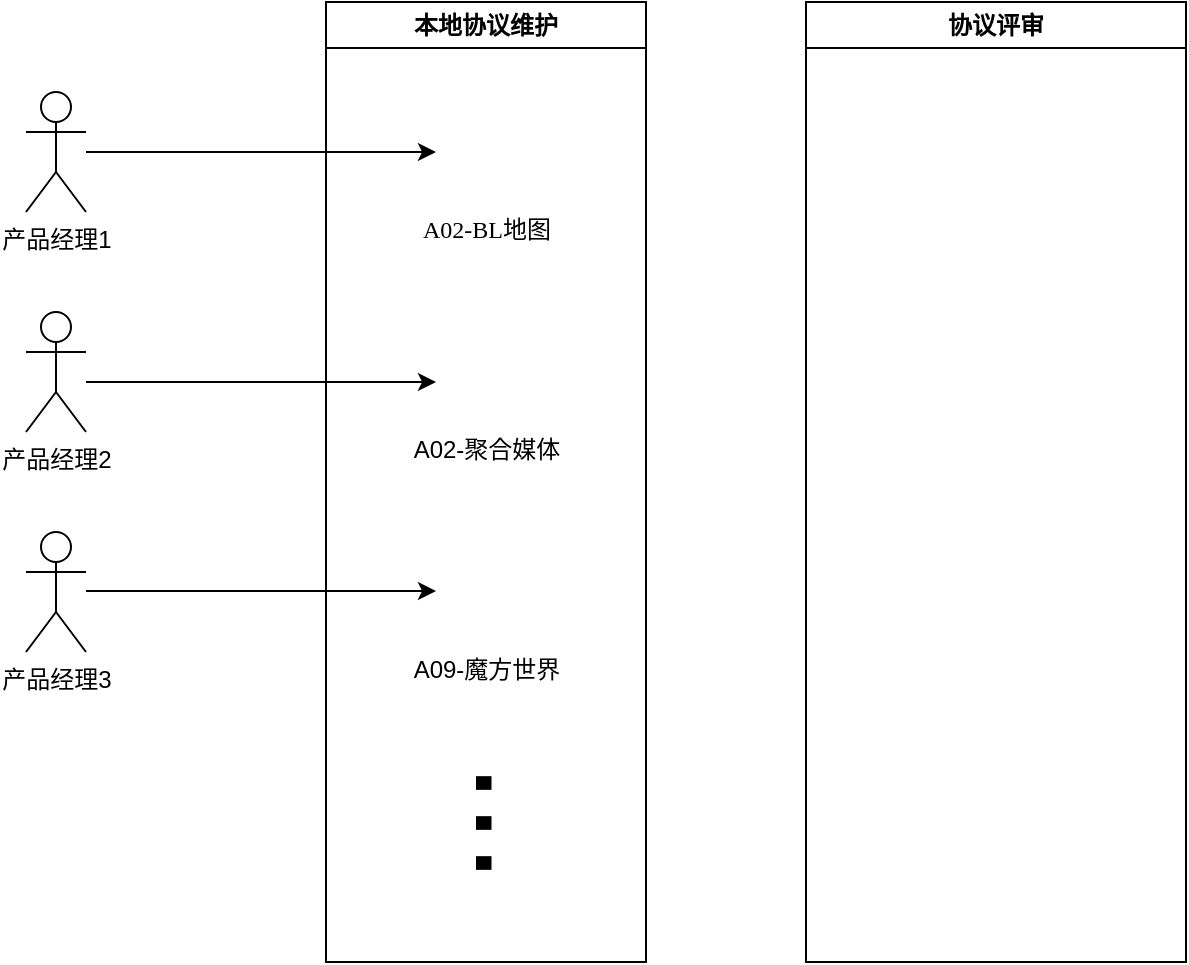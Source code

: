 <mxfile version="24.4.13" type="github">
  <diagram name="第 1 页" id="HvGfLWF3ODSFRQjWF75y">
    <mxGraphModel dx="1877" dy="611" grid="1" gridSize="10" guides="1" tooltips="1" connect="1" arrows="1" fold="1" page="1" pageScale="1" pageWidth="827" pageHeight="1169" math="0" shadow="0">
      <root>
        <mxCell id="0" />
        <mxCell id="1" parent="0" />
        <mxCell id="LW0XuWXyoTBpuvE3GQ-T-1" value="&lt;font face=&quot;Verdana&quot;&gt;A02-BL地图&lt;/font&gt;" style="shape=image;html=1;verticalAlign=top;verticalLabelPosition=bottom;labelBackgroundColor=#ffffff;imageAspect=0;aspect=fixed;image=https://cdn3.iconfinder.com/data/icons/document-icons-2/30/647702-excel-128.png" vertex="1" parent="1">
          <mxGeometry x="45" y="210" width="50" height="50" as="geometry" />
        </mxCell>
        <mxCell id="LW0XuWXyoTBpuvE3GQ-T-3" value="A02-聚合媒体" style="shape=image;html=1;verticalAlign=top;verticalLabelPosition=bottom;labelBackgroundColor=#ffffff;imageAspect=0;aspect=fixed;image=https://cdn3.iconfinder.com/data/icons/document-icons-2/30/647702-excel-128.png" vertex="1" parent="1">
          <mxGeometry x="45" y="320" width="50" height="50" as="geometry" />
        </mxCell>
        <mxCell id="LW0XuWXyoTBpuvE3GQ-T-4" value="A09-魔方世界" style="shape=image;html=1;verticalAlign=top;verticalLabelPosition=bottom;labelBackgroundColor=#ffffff;imageAspect=0;aspect=fixed;image=https://cdn3.iconfinder.com/data/icons/document-icons-2/30/647702-excel-128.png" vertex="1" parent="1">
          <mxGeometry x="45" y="430" width="50" height="50" as="geometry" />
        </mxCell>
        <mxCell id="LW0XuWXyoTBpuvE3GQ-T-6" value="本地协议维护" style="swimlane;whiteSpace=wrap;html=1;" vertex="1" parent="1">
          <mxGeometry x="-10" y="160" width="160" height="480" as="geometry" />
        </mxCell>
        <mxCell id="LW0XuWXyoTBpuvE3GQ-T-7" value="&lt;font style=&quot;font-size: 72px;&quot;&gt;...&lt;/font&gt;" style="text;html=1;align=center;verticalAlign=middle;resizable=0;points=[];autosize=1;strokeColor=none;fillColor=none;rotation=90;" vertex="1" parent="LW0XuWXyoTBpuvE3GQ-T-6">
          <mxGeometry x="60" y="360" width="80" height="100" as="geometry" />
        </mxCell>
        <mxCell id="LW0XuWXyoTBpuvE3GQ-T-12" style="edgeStyle=orthogonalEdgeStyle;rounded=0;orthogonalLoop=1;jettySize=auto;html=1;entryX=0;entryY=0.5;entryDx=0;entryDy=0;" edge="1" parent="1" source="LW0XuWXyoTBpuvE3GQ-T-8" target="LW0XuWXyoTBpuvE3GQ-T-1">
          <mxGeometry relative="1" as="geometry" />
        </mxCell>
        <mxCell id="LW0XuWXyoTBpuvE3GQ-T-8" value="产品经理1" style="shape=umlActor;verticalLabelPosition=bottom;verticalAlign=top;html=1;outlineConnect=0;" vertex="1" parent="1">
          <mxGeometry x="-160" y="205" width="30" height="60" as="geometry" />
        </mxCell>
        <mxCell id="LW0XuWXyoTBpuvE3GQ-T-9" value="产品经理2" style="shape=umlActor;verticalLabelPosition=bottom;verticalAlign=top;html=1;outlineConnect=0;" vertex="1" parent="1">
          <mxGeometry x="-160" y="315" width="30" height="60" as="geometry" />
        </mxCell>
        <mxCell id="LW0XuWXyoTBpuvE3GQ-T-10" value="产品经理3" style="shape=umlActor;verticalLabelPosition=bottom;verticalAlign=top;html=1;outlineConnect=0;" vertex="1" parent="1">
          <mxGeometry x="-160" y="425" width="30" height="60" as="geometry" />
        </mxCell>
        <mxCell id="LW0XuWXyoTBpuvE3GQ-T-14" style="edgeStyle=orthogonalEdgeStyle;rounded=0;orthogonalLoop=1;jettySize=auto;html=1;entryX=0;entryY=0.5;entryDx=0;entryDy=0;" edge="1" parent="1">
          <mxGeometry relative="1" as="geometry">
            <mxPoint x="-130" y="350" as="sourcePoint" />
            <mxPoint x="45" y="350" as="targetPoint" />
          </mxGeometry>
        </mxCell>
        <mxCell id="LW0XuWXyoTBpuvE3GQ-T-15" style="edgeStyle=orthogonalEdgeStyle;rounded=0;orthogonalLoop=1;jettySize=auto;html=1;entryX=0;entryY=0.5;entryDx=0;entryDy=0;" edge="1" parent="1">
          <mxGeometry relative="1" as="geometry">
            <mxPoint x="-130" y="454.5" as="sourcePoint" />
            <mxPoint x="45" y="454.5" as="targetPoint" />
          </mxGeometry>
        </mxCell>
        <mxCell id="LW0XuWXyoTBpuvE3GQ-T-16" value="协议评审" style="swimlane;whiteSpace=wrap;html=1;" vertex="1" parent="1">
          <mxGeometry x="230" y="160" width="190" height="480" as="geometry" />
        </mxCell>
      </root>
    </mxGraphModel>
  </diagram>
</mxfile>
